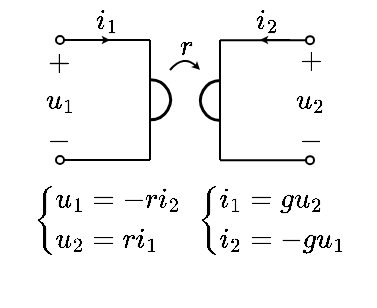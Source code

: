 <mxfile version="16.5.1" type="device"><diagram id="tS6Mkzu0a3vS9BbSQ-DH" name="第 1 页"><mxGraphModel dx="343" dy="199" grid="1" gridSize="5" guides="1" tooltips="1" connect="1" arrows="1" fold="1" page="1" pageScale="1" pageWidth="827" pageHeight="1169" math="1" shadow="0"><root><mxCell id="0"/><mxCell id="1" parent="0"/><mxCell id="R91-wiTl4nv_oKQGgA_1-2" value="" style="endArrow=none;html=1;rounded=0;startArrow=oval;startFill=0;endSize=4;startSize=4;deletable=1;fixDash=0;snapToPoint=0;" parent="1" edge="1"><mxGeometry width="50" height="50" relative="1" as="geometry"><mxPoint x="195" y="260" as="sourcePoint"/><mxPoint x="240" y="260" as="targetPoint"/></mxGeometry></mxCell><mxCell id="R91-wiTl4nv_oKQGgA_1-3" value="" style="endArrow=none;html=1;rounded=0;startArrow=oval;startFill=0;endSize=4;startSize=4;deletable=1;fixDash=0;snapToPoint=0;" parent="1" edge="1"><mxGeometry width="50" height="50" relative="1" as="geometry"><mxPoint x="195" y="320" as="sourcePoint"/><mxPoint x="240" y="320" as="targetPoint"/></mxGeometry></mxCell><mxCell id="R91-wiTl4nv_oKQGgA_1-7" value="" style="endArrow=none;html=1;rounded=0;startArrow=oval;startFill=0;endSize=4;startSize=4;deletable=1;fixDash=0;snapToPoint=0;" parent="1" edge="1"><mxGeometry width="50" height="50" relative="1" as="geometry"><mxPoint x="320" y="260.08" as="sourcePoint"/><mxPoint x="275" y="260.08" as="targetPoint"/></mxGeometry></mxCell><mxCell id="R91-wiTl4nv_oKQGgA_1-8" value="" style="endArrow=none;html=1;rounded=0;startArrow=oval;startFill=0;endSize=4;startSize=4;deletable=1;fixDash=0;snapToPoint=0;" parent="1" edge="1"><mxGeometry width="50" height="50" relative="1" as="geometry"><mxPoint x="320" y="320.08" as="sourcePoint"/><mxPoint x="275" y="320.08" as="targetPoint"/></mxGeometry></mxCell><mxCell id="R91-wiTl4nv_oKQGgA_1-11" value="$$u_1$$" style="text;html=1;resizable=1;autosize=1;align=center;verticalAlign=middle;points=[];fillColor=none;strokeColor=none;rounded=0;fontSize=12;movable=1;rotatable=1;deletable=1;editable=1;connectable=1;fixDash=0;snapToPoint=0;" parent="1" vertex="1"><mxGeometry x="185" y="279.58" width="20" height="20" as="geometry"/></mxCell><mxCell id="R91-wiTl4nv_oKQGgA_1-12" value="$$u_2$$" style="text;html=1;resizable=1;autosize=1;align=center;verticalAlign=middle;points=[];fillColor=none;strokeColor=none;rounded=0;fontSize=12;movable=1;rotatable=1;deletable=1;editable=1;connectable=1;" parent="1" vertex="1"><mxGeometry x="310" y="279.58" width="20" height="20" as="geometry"/></mxCell><mxCell id="R91-wiTl4nv_oKQGgA_1-13" value="$$+$$" style="text;html=1;resizable=1;autosize=1;align=center;verticalAlign=middle;points=[];fillColor=none;strokeColor=none;rounded=0;fontSize=12;movable=1;rotatable=1;deletable=1;editable=1;connectable=0;fixDash=0;snapToPoint=0;" parent="1" vertex="1"><mxGeometry x="182.5" y="261" width="22.5" height="20" as="geometry"/></mxCell><mxCell id="R91-wiTl4nv_oKQGgA_1-14" value="$$+$$" style="text;html=1;resizable=1;autosize=1;align=center;verticalAlign=middle;points=[];fillColor=none;strokeColor=none;rounded=0;fontSize=12;movable=1;rotatable=1;deletable=1;editable=1;connectable=1;fixDash=0;snapToPoint=0;" parent="1" vertex="1"><mxGeometry x="308.75" y="259.58" width="22.5" height="20" as="geometry"/></mxCell><mxCell id="R91-wiTl4nv_oKQGgA_1-15" value="$$-$$" style="text;html=1;resizable=1;autosize=1;align=center;verticalAlign=middle;points=[];fillColor=none;strokeColor=none;rounded=0;fontSize=12;movable=1;rotatable=1;deletable=1;editable=1;connectable=1;fixDash=0;snapToPoint=0;" parent="1" vertex="1"><mxGeometry x="184.75" y="300" width="18.5" height="20" as="geometry"/></mxCell><mxCell id="R91-wiTl4nv_oKQGgA_1-16" value="$$-$$" style="text;html=1;resizable=1;autosize=1;align=center;verticalAlign=middle;points=[];fillColor=none;strokeColor=none;rounded=0;fontSize=12;movable=1;rotatable=1;deletable=1;editable=1;connectable=1;fixDash=0;snapToPoint=0;" parent="1" vertex="1"><mxGeometry x="310.75" y="300" width="18.5" height="20" as="geometry"/></mxCell><mxCell id="R91-wiTl4nv_oKQGgA_1-17" value="" style="endArrow=classic;html=1;rounded=0;fontSize=12;startSize=4;endSize=1;strokeWidth=1;jumpSize=6;" parent="1" edge="1"><mxGeometry width="50" height="50" relative="1" as="geometry"><mxPoint x="310" y="260" as="sourcePoint"/><mxPoint x="295" y="260" as="targetPoint"/></mxGeometry></mxCell><mxCell id="R91-wiTl4nv_oKQGgA_1-18" value="" style="endArrow=classic;html=1;rounded=0;fontSize=12;startSize=4;endSize=1;strokeWidth=1;jumpSize=6;" parent="1" edge="1"><mxGeometry width="50" height="50" relative="1" as="geometry"><mxPoint x="205" y="260" as="sourcePoint"/><mxPoint x="220" y="260" as="targetPoint"/></mxGeometry></mxCell><mxCell id="R91-wiTl4nv_oKQGgA_1-19" value="$$i_1$$" style="text;html=1;resizable=1;autosize=1;align=center;verticalAlign=middle;points=[];fillColor=none;strokeColor=none;rounded=0;fontSize=12;movable=1;rotatable=1;deletable=1;editable=1;connectable=1;" parent="1" vertex="1"><mxGeometry x="210" y="240" width="15" height="20" as="geometry"/></mxCell><mxCell id="R91-wiTl4nv_oKQGgA_1-20" value="$$i_2$$" style="text;html=1;resizable=1;autosize=1;align=center;verticalAlign=middle;points=[];fillColor=none;strokeColor=none;rounded=0;fontSize=12;movable=1;rotatable=1;deletable=1;editable=1;connectable=1;" parent="1" vertex="1"><mxGeometry x="290" y="240.42" width="15" height="20" as="geometry"/></mxCell><mxCell id="R91-wiTl4nv_oKQGgA_1-40" value="$$&lt;br&gt;\left\{\begin{array}{l}&lt;br&gt;u_1=-ri_2\\&lt;br&gt;u_2=ri_1&lt;br&gt;\end{array}\right.&lt;br&gt;$$" style="text;html=1;resizable=1;autosize=1;align=center;verticalAlign=middle;points=[];fillColor=none;strokeColor=none;rounded=0;comic=0;sketch=0;fontSize=12;movable=1;rotatable=1;deletable=1;editable=1;connectable=0;" parent="1" vertex="1"><mxGeometry x="177.5" y="330" width="80" height="40" as="geometry"/></mxCell><mxCell id="uX2aGU95s2Qm6cEceCQ_-1" value="" style="endArrow=none;html=1;rounded=0;fontFamily=simsun;fontSize=14;startSize=2;endSize=2;" edge="1" parent="1"><mxGeometry width="50" height="50" relative="1" as="geometry"><mxPoint x="240" y="260" as="sourcePoint"/><mxPoint x="240" y="320" as="targetPoint"/></mxGeometry></mxCell><mxCell id="uX2aGU95s2Qm6cEceCQ_-2" value="$$u_1$$" style="text;html=1;resizable=1;autosize=1;align=center;verticalAlign=middle;points=[];fillColor=none;strokeColor=none;rounded=0;fontSize=12;movable=1;rotatable=1;deletable=1;editable=1;connectable=1;fixDash=0;snapToPoint=0;" vertex="1" parent="1"><mxGeometry x="185" y="280" width="20" height="20" as="geometry"/></mxCell><mxCell id="uX2aGU95s2Qm6cEceCQ_-3" value="$$+$$" style="text;html=1;resizable=1;autosize=1;align=center;verticalAlign=middle;points=[];fillColor=none;strokeColor=none;rounded=0;fontSize=12;movable=1;rotatable=1;deletable=1;editable=1;connectable=0;fixDash=0;snapToPoint=0;" vertex="1" parent="1"><mxGeometry x="182.5" y="261.42" width="22.5" height="20" as="geometry"/></mxCell><mxCell id="uX2aGU95s2Qm6cEceCQ_-18" value="" style="endArrow=none;html=1;rounded=0;fontFamily=simsun;fontSize=14;startSize=2;endSize=2;" edge="1" parent="1"><mxGeometry width="50" height="50" relative="1" as="geometry"><mxPoint x="275" y="260" as="sourcePoint"/><mxPoint x="275" y="320" as="targetPoint"/></mxGeometry></mxCell><mxCell id="uX2aGU95s2Qm6cEceCQ_-22" value="" style="verticalLabelPosition=bottom;verticalAlign=top;html=1;shape=mxgraph.basic.partConcEllipse;startAngle=0;endAngle=0.5;arcWidth=0;fontFamily=simsun;fontSize=14;strokeColor=default;strokeWidth=1.5;fillOpacity=100;" vertex="1" parent="1"><mxGeometry x="230" y="279.58" width="20" height="20" as="geometry"/></mxCell><mxCell id="uX2aGU95s2Qm6cEceCQ_-24" value="" style="verticalLabelPosition=bottom;verticalAlign=top;html=1;shape=mxgraph.basic.partConcEllipse;startAngle=0.50;endAngle=1;arcWidth=0;fontFamily=simsun;fontSize=14;strokeColor=default;strokeWidth=1.5;fillOpacity=100;" vertex="1" parent="1"><mxGeometry x="265" y="280" width="20" height="20" as="geometry"/></mxCell><mxCell id="uX2aGU95s2Qm6cEceCQ_-26" value="" style="curved=1;endArrow=classic;html=1;rounded=0;fontFamily=simsun;fontSize=14;startSize=1;endSize=1;" edge="1" parent="1"><mxGeometry width="50" height="50" relative="1" as="geometry"><mxPoint x="250" y="275" as="sourcePoint"/><mxPoint x="265" y="275" as="targetPoint"/><Array as="points"><mxPoint x="257" y="267"/></Array></mxGeometry></mxCell><mxCell id="uX2aGU95s2Qm6cEceCQ_-29" value="$$r$$" style="text;html=1;resizable=1;autosize=1;align=center;verticalAlign=middle;points=[];fillColor=none;strokeColor=none;rounded=0;fontFamily=simsun;fontSize=14;movable=1;rotatable=1;deletable=1;editable=1;connectable=1;" vertex="1" parent="1"><mxGeometry x="250" y="258" width="15" height="10" as="geometry"/></mxCell><mxCell id="uX2aGU95s2Qm6cEceCQ_-30" value="$$&lt;br&gt;\left\{\begin{array}{l}&lt;br&gt;i_1=gu_2\\&lt;br&gt;i_2=-gu_1&lt;br&gt;\end{array}\right.&lt;br&gt;$$" style="text;html=1;resizable=1;autosize=1;align=center;verticalAlign=middle;points=[];fillColor=none;strokeColor=none;rounded=0;comic=0;sketch=0;fontSize=12;movable=1;rotatable=1;deletable=1;editable=1;connectable=0;" vertex="1" parent="1"><mxGeometry x="260" y="330" width="80" height="40" as="geometry"/></mxCell></root></mxGraphModel></diagram></mxfile>